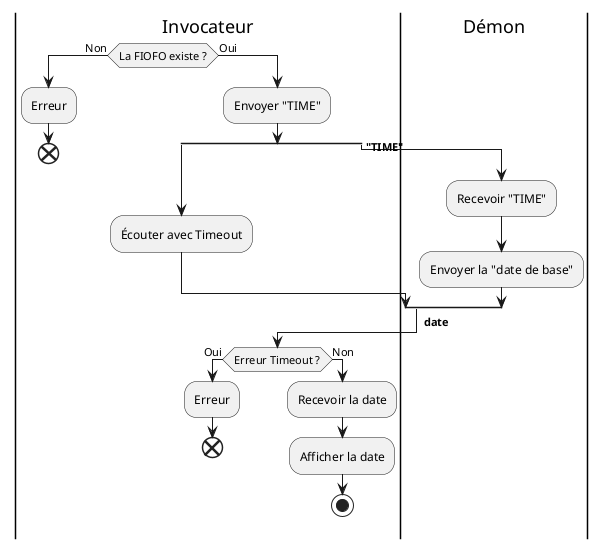 @startuml
|Invocateur|
|Démon|

|Invocateur|
if (La FIOFO existe ?) then (Non)
    :Erreur;
    end 
else (Oui)
    :Envoyer "TIME";
    split 
        :Écouter avec Timeout;
    split again 
        |Démon|
        -> <b>"TIME";
        :Recevoir "TIME";
        :Envoyer la "date de base";

    end split 
    |Invocateur|
    -> <b> date;
    if (Erreur Timeout ?) then (Oui)
        :Erreur;
        end
    else (Non)
        :Recevoir la date;
        :Afficher la date;
        stop
    endif     

@enduml